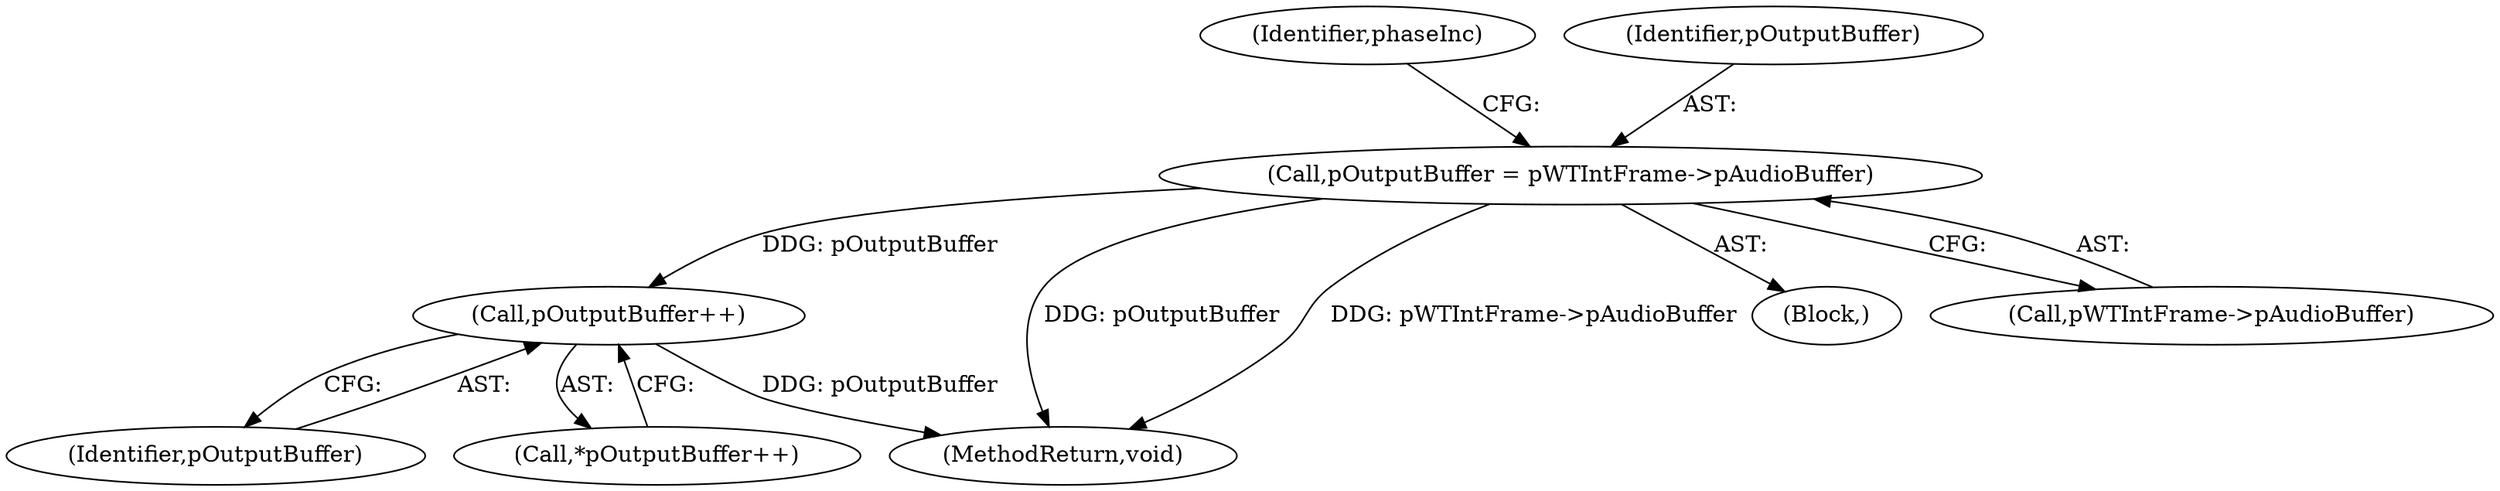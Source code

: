 digraph "0_Android_24d7c408c52143bce7b49de82f3913fd8d1219cf_1@pointer" {
"1000144" [label="(Call,pOutputBuffer = pWTIntFrame->pAudioBuffer)"];
"1000207" [label="(Call,pOutputBuffer++)"];
"1000144" [label="(Call,pOutputBuffer = pWTIntFrame->pAudioBuffer)"];
"1000267" [label="(MethodReturn,void)"];
"1000119" [label="(Block,)"];
"1000208" [label="(Identifier,pOutputBuffer)"];
"1000146" [label="(Call,pWTIntFrame->pAudioBuffer)"];
"1000150" [label="(Identifier,phaseInc)"];
"1000206" [label="(Call,*pOutputBuffer++)"];
"1000145" [label="(Identifier,pOutputBuffer)"];
"1000207" [label="(Call,pOutputBuffer++)"];
"1000144" -> "1000119"  [label="AST: "];
"1000144" -> "1000146"  [label="CFG: "];
"1000145" -> "1000144"  [label="AST: "];
"1000146" -> "1000144"  [label="AST: "];
"1000150" -> "1000144"  [label="CFG: "];
"1000144" -> "1000267"  [label="DDG: pOutputBuffer"];
"1000144" -> "1000267"  [label="DDG: pWTIntFrame->pAudioBuffer"];
"1000144" -> "1000207"  [label="DDG: pOutputBuffer"];
"1000207" -> "1000206"  [label="AST: "];
"1000207" -> "1000208"  [label="CFG: "];
"1000208" -> "1000207"  [label="AST: "];
"1000206" -> "1000207"  [label="CFG: "];
"1000207" -> "1000267"  [label="DDG: pOutputBuffer"];
}
